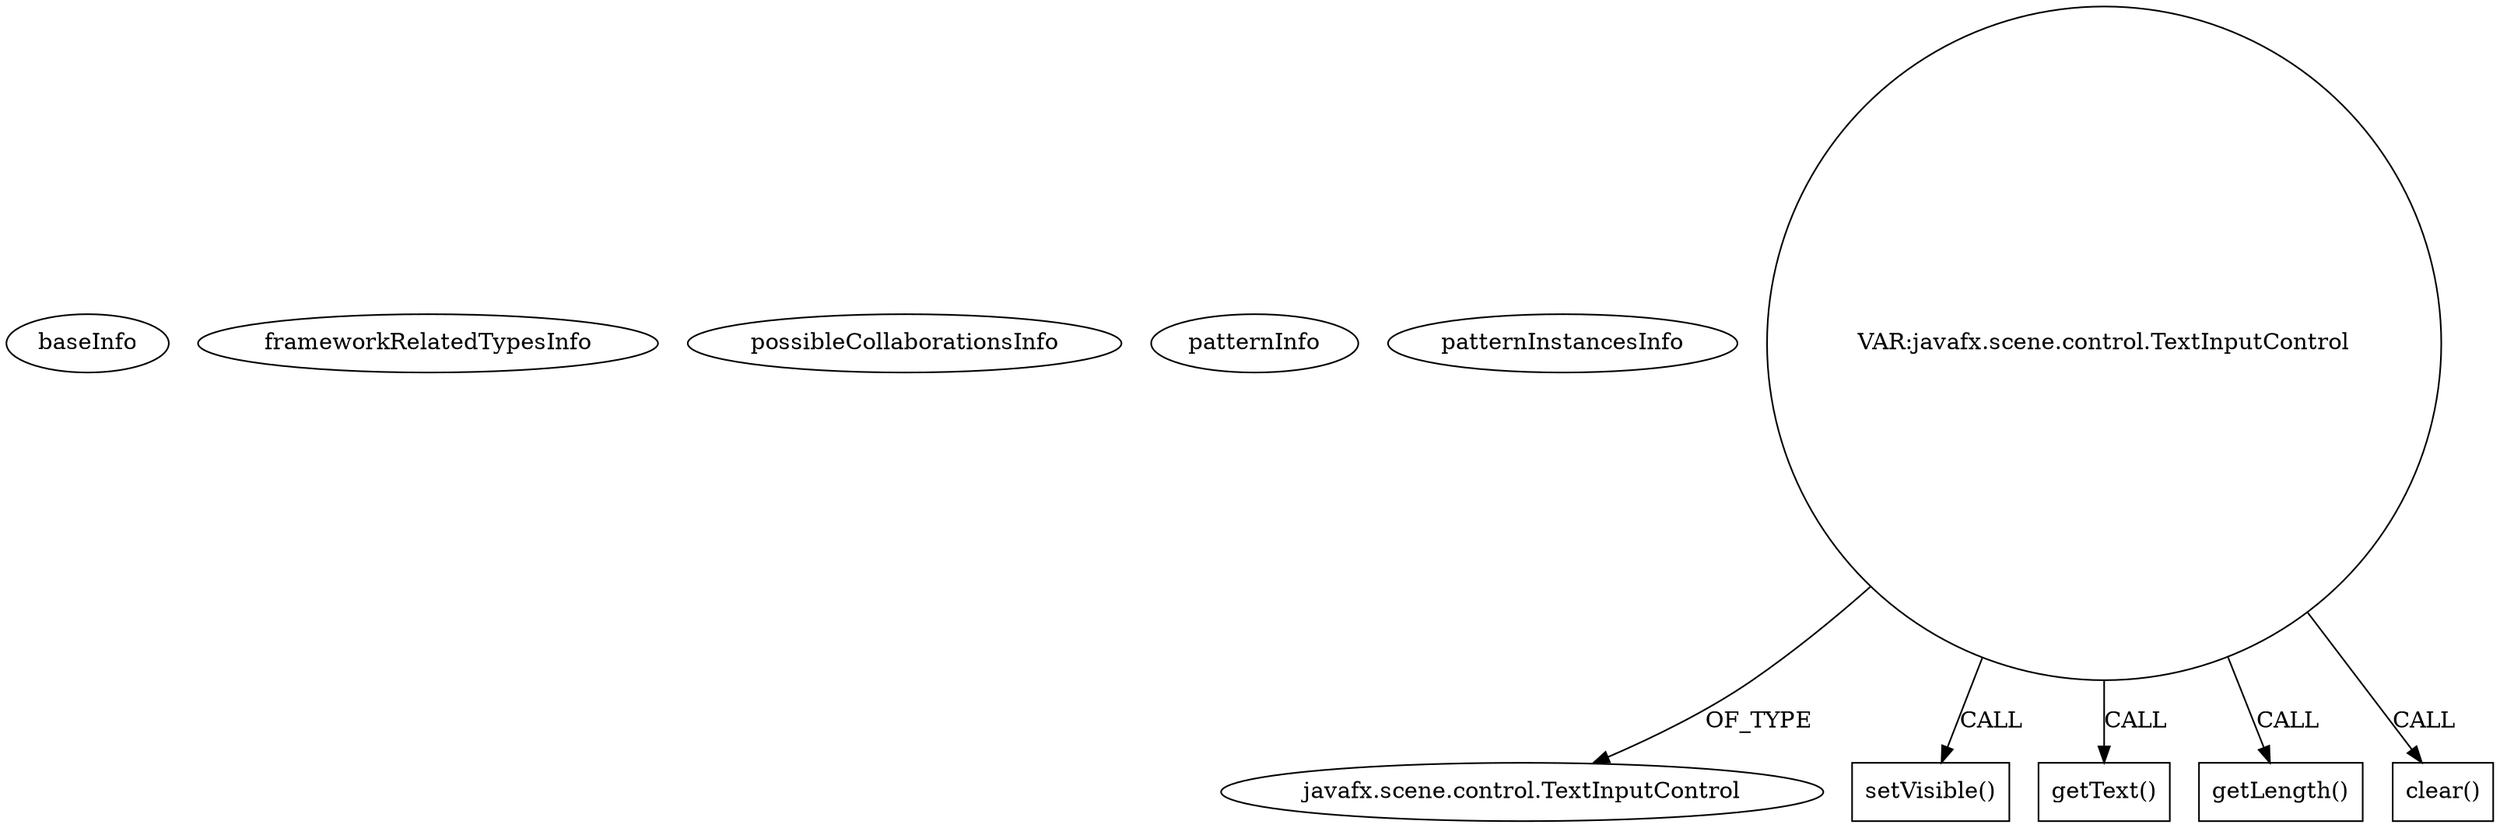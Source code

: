 digraph {
baseInfo[graphId=318,category="pattern",isAnonymous=false,possibleRelation=false]
frameworkRelatedTypesInfo[]
possibleCollaborationsInfo[]
patternInfo[frequency=2.0,patternRootClient=null]
patternInstancesInfo[0="joelburget-miftiwac~/joelburget-miftiwac/miftiwac-master/src/Dynamic_page.java~void intializeContinueButton()~3339",1="joelburget-miftiwac~/joelburget-miftiwac/miftiwac-master/src/Dynamic_page.java~Dynamic_page~3333"]
17[label="javafx.scene.control.TextInputControl",vertexType="FRAMEWORK_CLASS_TYPE",isFrameworkType=false]
15[label="VAR:javafx.scene.control.TextInputControl",vertexType="VARIABLE_EXPRESION",isFrameworkType=false,shape=circle]
29[label="setVisible()",vertexType="INSIDE_CALL",isFrameworkType=false,shape=box]
19[label="getText()",vertexType="INSIDE_CALL",isFrameworkType=false,shape=box]
16[label="getLength()",vertexType="INSIDE_CALL",isFrameworkType=false,shape=box]
21[label="clear()",vertexType="INSIDE_CALL",isFrameworkType=false,shape=box]
15->17[label="OF_TYPE"]
15->16[label="CALL"]
15->19[label="CALL"]
15->21[label="CALL"]
15->29[label="CALL"]
}

